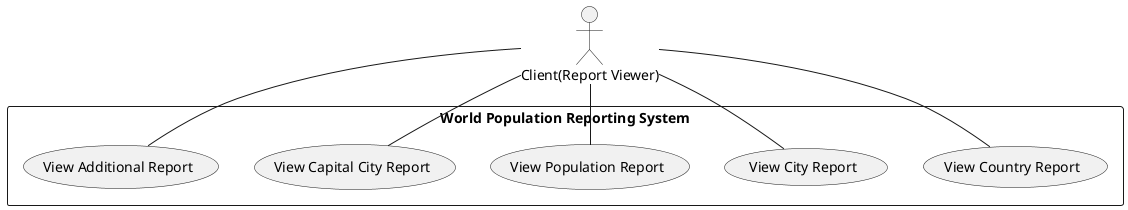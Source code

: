 @startuml

actor RC as "Client(Report Viewer)"
rectangle "World Population Reporting System" {
    usecase UC1 as "View Country Report"
    usecase UC2 as "View City Report"
    usecase UC3 as "View Population Report"
    usecase UC4 as "View Capital City Report"
    usecase UC5 as "View Additional Report"
RC--UC1
RC--UC2
RC--UC3
RC--UC4
RC--UC5
}

@enduml